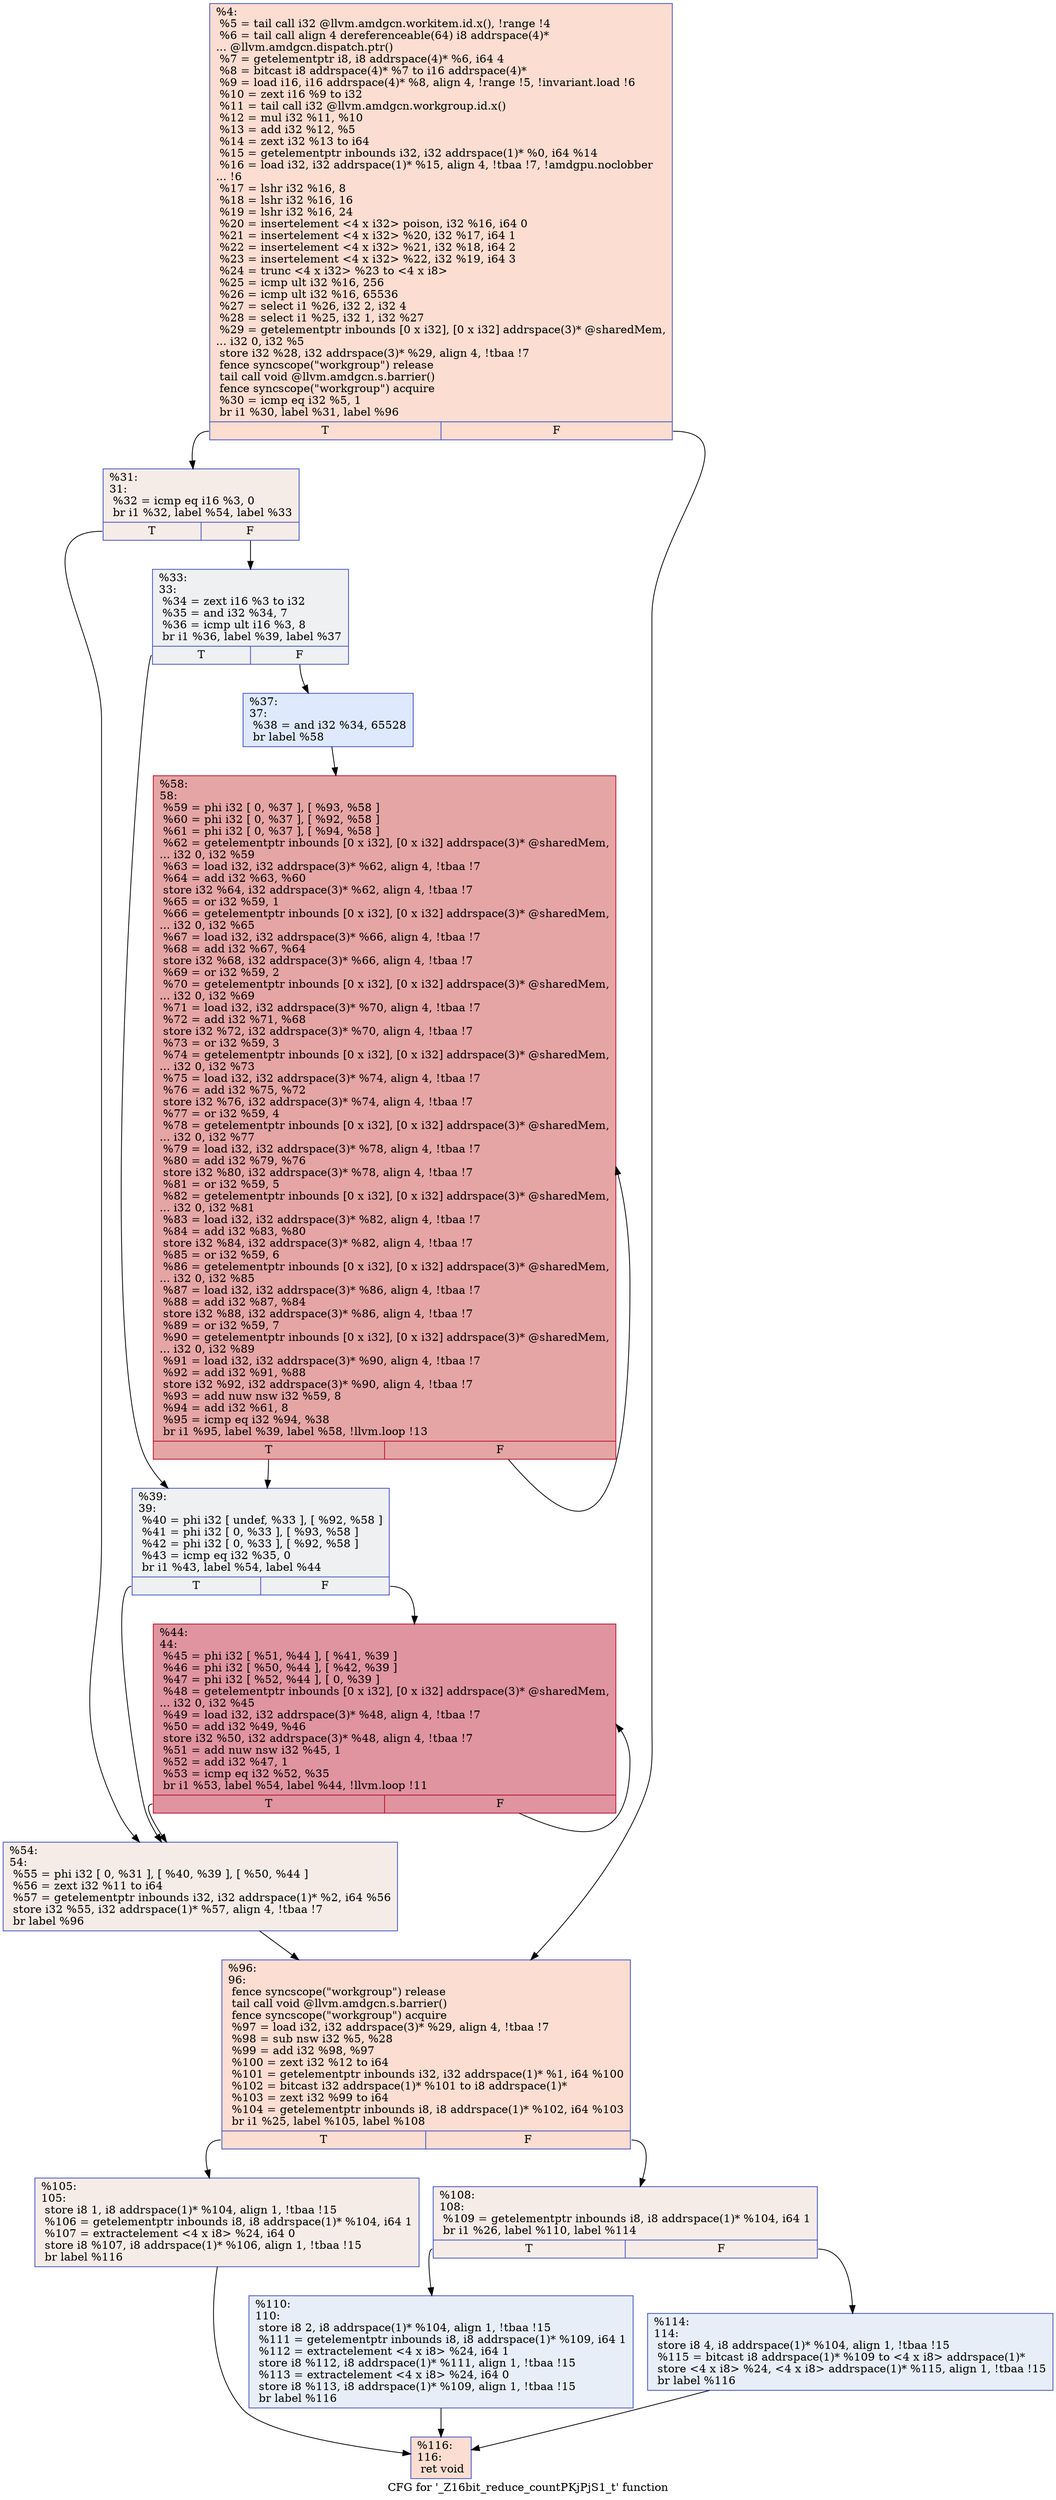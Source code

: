 digraph "CFG for '_Z16bit_reduce_countPKjPjS1_t' function" {
	label="CFG for '_Z16bit_reduce_countPKjPjS1_t' function";

	Node0x4b71090 [shape=record,color="#3d50c3ff", style=filled, fillcolor="#f7b39670",label="{%4:\l  %5 = tail call i32 @llvm.amdgcn.workitem.id.x(), !range !4\l  %6 = tail call align 4 dereferenceable(64) i8 addrspace(4)*\l... @llvm.amdgcn.dispatch.ptr()\l  %7 = getelementptr i8, i8 addrspace(4)* %6, i64 4\l  %8 = bitcast i8 addrspace(4)* %7 to i16 addrspace(4)*\l  %9 = load i16, i16 addrspace(4)* %8, align 4, !range !5, !invariant.load !6\l  %10 = zext i16 %9 to i32\l  %11 = tail call i32 @llvm.amdgcn.workgroup.id.x()\l  %12 = mul i32 %11, %10\l  %13 = add i32 %12, %5\l  %14 = zext i32 %13 to i64\l  %15 = getelementptr inbounds i32, i32 addrspace(1)* %0, i64 %14\l  %16 = load i32, i32 addrspace(1)* %15, align 4, !tbaa !7, !amdgpu.noclobber\l... !6\l  %17 = lshr i32 %16, 8\l  %18 = lshr i32 %16, 16\l  %19 = lshr i32 %16, 24\l  %20 = insertelement \<4 x i32\> poison, i32 %16, i64 0\l  %21 = insertelement \<4 x i32\> %20, i32 %17, i64 1\l  %22 = insertelement \<4 x i32\> %21, i32 %18, i64 2\l  %23 = insertelement \<4 x i32\> %22, i32 %19, i64 3\l  %24 = trunc \<4 x i32\> %23 to \<4 x i8\>\l  %25 = icmp ult i32 %16, 256\l  %26 = icmp ult i32 %16, 65536\l  %27 = select i1 %26, i32 2, i32 4\l  %28 = select i1 %25, i32 1, i32 %27\l  %29 = getelementptr inbounds [0 x i32], [0 x i32] addrspace(3)* @sharedMem,\l... i32 0, i32 %5\l  store i32 %28, i32 addrspace(3)* %29, align 4, !tbaa !7\l  fence syncscope(\"workgroup\") release\l  tail call void @llvm.amdgcn.s.barrier()\l  fence syncscope(\"workgroup\") acquire\l  %30 = icmp eq i32 %5, 1\l  br i1 %30, label %31, label %96\l|{<s0>T|<s1>F}}"];
	Node0x4b71090:s0 -> Node0x4b75790;
	Node0x4b71090:s1 -> Node0x4b75820;
	Node0x4b75790 [shape=record,color="#3d50c3ff", style=filled, fillcolor="#ead5c970",label="{%31:\l31:                                               \l  %32 = icmp eq i16 %3, 0\l  br i1 %32, label %54, label %33\l|{<s0>T|<s1>F}}"];
	Node0x4b75790:s0 -> Node0x4b73850;
	Node0x4b75790:s1 -> Node0x4b738a0;
	Node0x4b738a0 [shape=record,color="#3d50c3ff", style=filled, fillcolor="#d9dce170",label="{%33:\l33:                                               \l  %34 = zext i16 %3 to i32\l  %35 = and i32 %34, 7\l  %36 = icmp ult i16 %3, 8\l  br i1 %36, label %39, label %37\l|{<s0>T|<s1>F}}"];
	Node0x4b738a0:s0 -> Node0x4b75e70;
	Node0x4b738a0:s1 -> Node0x4b75ec0;
	Node0x4b75ec0 [shape=record,color="#3d50c3ff", style=filled, fillcolor="#b5cdfa70",label="{%37:\l37:                                               \l  %38 = and i32 %34, 65528\l  br label %58\l}"];
	Node0x4b75ec0 -> Node0x4b760c0;
	Node0x4b75e70 [shape=record,color="#3d50c3ff", style=filled, fillcolor="#d9dce170",label="{%39:\l39:                                               \l  %40 = phi i32 [ undef, %33 ], [ %92, %58 ]\l  %41 = phi i32 [ 0, %33 ], [ %93, %58 ]\l  %42 = phi i32 [ 0, %33 ], [ %92, %58 ]\l  %43 = icmp eq i32 %35, 0\l  br i1 %43, label %54, label %44\l|{<s0>T|<s1>F}}"];
	Node0x4b75e70:s0 -> Node0x4b73850;
	Node0x4b75e70:s1 -> Node0x4b768e0;
	Node0x4b768e0 [shape=record,color="#b70d28ff", style=filled, fillcolor="#b70d2870",label="{%44:\l44:                                               \l  %45 = phi i32 [ %51, %44 ], [ %41, %39 ]\l  %46 = phi i32 [ %50, %44 ], [ %42, %39 ]\l  %47 = phi i32 [ %52, %44 ], [ 0, %39 ]\l  %48 = getelementptr inbounds [0 x i32], [0 x i32] addrspace(3)* @sharedMem,\l... i32 0, i32 %45\l  %49 = load i32, i32 addrspace(3)* %48, align 4, !tbaa !7\l  %50 = add i32 %49, %46\l  store i32 %50, i32 addrspace(3)* %48, align 4, !tbaa !7\l  %51 = add nuw nsw i32 %45, 1\l  %52 = add i32 %47, 1\l  %53 = icmp eq i32 %52, %35\l  br i1 %53, label %54, label %44, !llvm.loop !11\l|{<s0>T|<s1>F}}"];
	Node0x4b768e0:s0 -> Node0x4b73850;
	Node0x4b768e0:s1 -> Node0x4b768e0;
	Node0x4b73850 [shape=record,color="#3d50c3ff", style=filled, fillcolor="#ead5c970",label="{%54:\l54:                                               \l  %55 = phi i32 [ 0, %31 ], [ %40, %39 ], [ %50, %44 ]\l  %56 = zext i32 %11 to i64\l  %57 = getelementptr inbounds i32, i32 addrspace(1)* %2, i64 %56\l  store i32 %55, i32 addrspace(1)* %57, align 4, !tbaa !7\l  br label %96\l}"];
	Node0x4b73850 -> Node0x4b75820;
	Node0x4b760c0 [shape=record,color="#b70d28ff", style=filled, fillcolor="#c5333470",label="{%58:\l58:                                               \l  %59 = phi i32 [ 0, %37 ], [ %93, %58 ]\l  %60 = phi i32 [ 0, %37 ], [ %92, %58 ]\l  %61 = phi i32 [ 0, %37 ], [ %94, %58 ]\l  %62 = getelementptr inbounds [0 x i32], [0 x i32] addrspace(3)* @sharedMem,\l... i32 0, i32 %59\l  %63 = load i32, i32 addrspace(3)* %62, align 4, !tbaa !7\l  %64 = add i32 %63, %60\l  store i32 %64, i32 addrspace(3)* %62, align 4, !tbaa !7\l  %65 = or i32 %59, 1\l  %66 = getelementptr inbounds [0 x i32], [0 x i32] addrspace(3)* @sharedMem,\l... i32 0, i32 %65\l  %67 = load i32, i32 addrspace(3)* %66, align 4, !tbaa !7\l  %68 = add i32 %67, %64\l  store i32 %68, i32 addrspace(3)* %66, align 4, !tbaa !7\l  %69 = or i32 %59, 2\l  %70 = getelementptr inbounds [0 x i32], [0 x i32] addrspace(3)* @sharedMem,\l... i32 0, i32 %69\l  %71 = load i32, i32 addrspace(3)* %70, align 4, !tbaa !7\l  %72 = add i32 %71, %68\l  store i32 %72, i32 addrspace(3)* %70, align 4, !tbaa !7\l  %73 = or i32 %59, 3\l  %74 = getelementptr inbounds [0 x i32], [0 x i32] addrspace(3)* @sharedMem,\l... i32 0, i32 %73\l  %75 = load i32, i32 addrspace(3)* %74, align 4, !tbaa !7\l  %76 = add i32 %75, %72\l  store i32 %76, i32 addrspace(3)* %74, align 4, !tbaa !7\l  %77 = or i32 %59, 4\l  %78 = getelementptr inbounds [0 x i32], [0 x i32] addrspace(3)* @sharedMem,\l... i32 0, i32 %77\l  %79 = load i32, i32 addrspace(3)* %78, align 4, !tbaa !7\l  %80 = add i32 %79, %76\l  store i32 %80, i32 addrspace(3)* %78, align 4, !tbaa !7\l  %81 = or i32 %59, 5\l  %82 = getelementptr inbounds [0 x i32], [0 x i32] addrspace(3)* @sharedMem,\l... i32 0, i32 %81\l  %83 = load i32, i32 addrspace(3)* %82, align 4, !tbaa !7\l  %84 = add i32 %83, %80\l  store i32 %84, i32 addrspace(3)* %82, align 4, !tbaa !7\l  %85 = or i32 %59, 6\l  %86 = getelementptr inbounds [0 x i32], [0 x i32] addrspace(3)* @sharedMem,\l... i32 0, i32 %85\l  %87 = load i32, i32 addrspace(3)* %86, align 4, !tbaa !7\l  %88 = add i32 %87, %84\l  store i32 %88, i32 addrspace(3)* %86, align 4, !tbaa !7\l  %89 = or i32 %59, 7\l  %90 = getelementptr inbounds [0 x i32], [0 x i32] addrspace(3)* @sharedMem,\l... i32 0, i32 %89\l  %91 = load i32, i32 addrspace(3)* %90, align 4, !tbaa !7\l  %92 = add i32 %91, %88\l  store i32 %92, i32 addrspace(3)* %90, align 4, !tbaa !7\l  %93 = add nuw nsw i32 %59, 8\l  %94 = add i32 %61, 8\l  %95 = icmp eq i32 %94, %38\l  br i1 %95, label %39, label %58, !llvm.loop !13\l|{<s0>T|<s1>F}}"];
	Node0x4b760c0:s0 -> Node0x4b75e70;
	Node0x4b760c0:s1 -> Node0x4b760c0;
	Node0x4b75820 [shape=record,color="#3d50c3ff", style=filled, fillcolor="#f7b39670",label="{%96:\l96:                                               \l  fence syncscope(\"workgroup\") release\l  tail call void @llvm.amdgcn.s.barrier()\l  fence syncscope(\"workgroup\") acquire\l  %97 = load i32, i32 addrspace(3)* %29, align 4, !tbaa !7\l  %98 = sub nsw i32 %5, %28\l  %99 = add i32 %98, %97\l  %100 = zext i32 %12 to i64\l  %101 = getelementptr inbounds i32, i32 addrspace(1)* %1, i64 %100\l  %102 = bitcast i32 addrspace(1)* %101 to i8 addrspace(1)*\l  %103 = zext i32 %99 to i64\l  %104 = getelementptr inbounds i8, i8 addrspace(1)* %102, i64 %103\l  br i1 %25, label %105, label %108\l|{<s0>T|<s1>F}}"];
	Node0x4b75820:s0 -> Node0x4b798a0;
	Node0x4b75820:s1 -> Node0x4b798f0;
	Node0x4b798a0 [shape=record,color="#3d50c3ff", style=filled, fillcolor="#ead5c970",label="{%105:\l105:                                              \l  store i8 1, i8 addrspace(1)* %104, align 1, !tbaa !15\l  %106 = getelementptr inbounds i8, i8 addrspace(1)* %104, i64 1\l  %107 = extractelement \<4 x i8\> %24, i64 0\l  store i8 %107, i8 addrspace(1)* %106, align 1, !tbaa !15\l  br label %116\l}"];
	Node0x4b798a0 -> Node0x4b7a350;
	Node0x4b798f0 [shape=record,color="#3d50c3ff", style=filled, fillcolor="#ead5c970",label="{%108:\l108:                                              \l  %109 = getelementptr inbounds i8, i8 addrspace(1)* %104, i64 1\l  br i1 %26, label %110, label %114\l|{<s0>T|<s1>F}}"];
	Node0x4b798f0:s0 -> Node0x4b7a4f0;
	Node0x4b798f0:s1 -> Node0x4b7a540;
	Node0x4b7a4f0 [shape=record,color="#3d50c3ff", style=filled, fillcolor="#cbd8ee70",label="{%110:\l110:                                              \l  store i8 2, i8 addrspace(1)* %104, align 1, !tbaa !15\l  %111 = getelementptr inbounds i8, i8 addrspace(1)* %109, i64 1\l  %112 = extractelement \<4 x i8\> %24, i64 1\l  store i8 %112, i8 addrspace(1)* %111, align 1, !tbaa !15\l  %113 = extractelement \<4 x i8\> %24, i64 0\l  store i8 %113, i8 addrspace(1)* %109, align 1, !tbaa !15\l  br label %116\l}"];
	Node0x4b7a4f0 -> Node0x4b7a350;
	Node0x4b7a540 [shape=record,color="#3d50c3ff", style=filled, fillcolor="#cbd8ee70",label="{%114:\l114:                                              \l  store i8 4, i8 addrspace(1)* %104, align 1, !tbaa !15\l  %115 = bitcast i8 addrspace(1)* %109 to \<4 x i8\> addrspace(1)*\l  store \<4 x i8\> %24, \<4 x i8\> addrspace(1)* %115, align 1, !tbaa !15\l  br label %116\l}"];
	Node0x4b7a540 -> Node0x4b7a350;
	Node0x4b7a350 [shape=record,color="#3d50c3ff", style=filled, fillcolor="#f7b39670",label="{%116:\l116:                                              \l  ret void\l}"];
}
